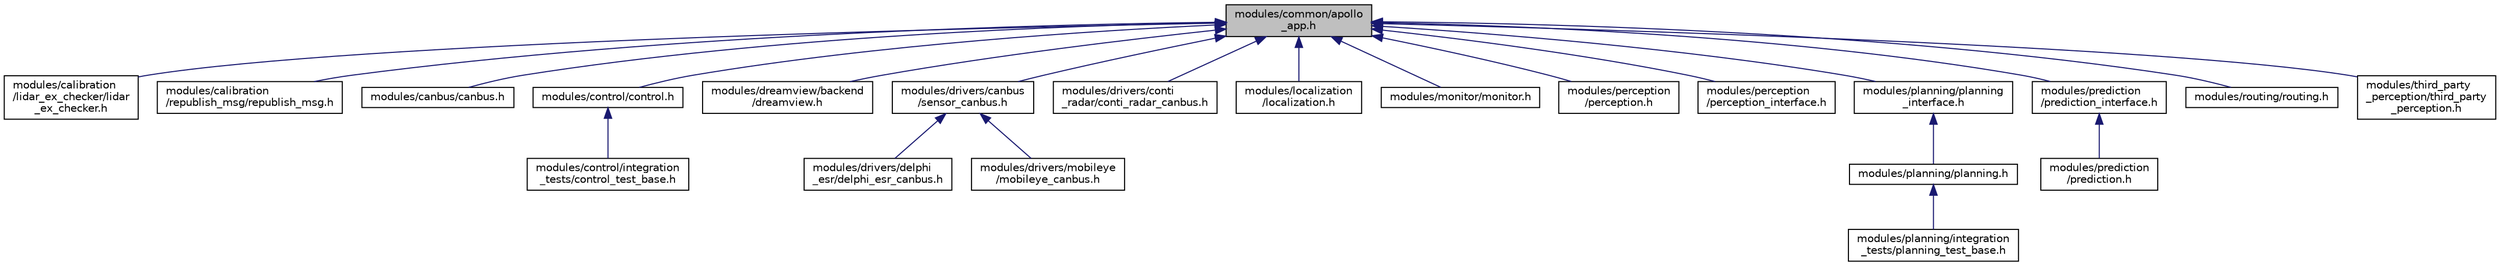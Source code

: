 digraph "modules/common/apollo_app.h"
{
  edge [fontname="Helvetica",fontsize="10",labelfontname="Helvetica",labelfontsize="10"];
  node [fontname="Helvetica",fontsize="10",shape=record];
  Node11 [label="modules/common/apollo\l_app.h",height=0.2,width=0.4,color="black", fillcolor="grey75", style="filled", fontcolor="black"];
  Node11 -> Node12 [dir="back",color="midnightblue",fontsize="10",style="solid",fontname="Helvetica"];
  Node12 [label="modules/calibration\l/lidar_ex_checker/lidar\l_ex_checker.h",height=0.2,width=0.4,color="black", fillcolor="white", style="filled",URL="$lidar__ex__checker_8h.html"];
  Node11 -> Node13 [dir="back",color="midnightblue",fontsize="10",style="solid",fontname="Helvetica"];
  Node13 [label="modules/calibration\l/republish_msg/republish_msg.h",height=0.2,width=0.4,color="black", fillcolor="white", style="filled",URL="$republish__msg_8h.html"];
  Node11 -> Node14 [dir="back",color="midnightblue",fontsize="10",style="solid",fontname="Helvetica"];
  Node14 [label="modules/canbus/canbus.h",height=0.2,width=0.4,color="black", fillcolor="white", style="filled",URL="$canbus_8h.html"];
  Node11 -> Node15 [dir="back",color="midnightblue",fontsize="10",style="solid",fontname="Helvetica"];
  Node15 [label="modules/control/control.h",height=0.2,width=0.4,color="black", fillcolor="white", style="filled",URL="$control_8h.html"];
  Node15 -> Node16 [dir="back",color="midnightblue",fontsize="10",style="solid",fontname="Helvetica"];
  Node16 [label="modules/control/integration\l_tests/control_test_base.h",height=0.2,width=0.4,color="black", fillcolor="white", style="filled",URL="$control__test__base_8h.html"];
  Node11 -> Node17 [dir="back",color="midnightblue",fontsize="10",style="solid",fontname="Helvetica"];
  Node17 [label="modules/dreamview/backend\l/dreamview.h",height=0.2,width=0.4,color="black", fillcolor="white", style="filled",URL="$dreamview_8h.html"];
  Node11 -> Node18 [dir="back",color="midnightblue",fontsize="10",style="solid",fontname="Helvetica"];
  Node18 [label="modules/drivers/canbus\l/sensor_canbus.h",height=0.2,width=0.4,color="black", fillcolor="white", style="filled",URL="$sensor__canbus_8h.html"];
  Node18 -> Node19 [dir="back",color="midnightblue",fontsize="10",style="solid",fontname="Helvetica"];
  Node19 [label="modules/drivers/delphi\l_esr/delphi_esr_canbus.h",height=0.2,width=0.4,color="black", fillcolor="white", style="filled",URL="$delphi__esr__canbus_8h.html"];
  Node18 -> Node20 [dir="back",color="midnightblue",fontsize="10",style="solid",fontname="Helvetica"];
  Node20 [label="modules/drivers/mobileye\l/mobileye_canbus.h",height=0.2,width=0.4,color="black", fillcolor="white", style="filled",URL="$mobileye__canbus_8h.html"];
  Node11 -> Node21 [dir="back",color="midnightblue",fontsize="10",style="solid",fontname="Helvetica"];
  Node21 [label="modules/drivers/conti\l_radar/conti_radar_canbus.h",height=0.2,width=0.4,color="black", fillcolor="white", style="filled",URL="$conti__radar__canbus_8h.html"];
  Node11 -> Node22 [dir="back",color="midnightblue",fontsize="10",style="solid",fontname="Helvetica"];
  Node22 [label="modules/localization\l/localization.h",height=0.2,width=0.4,color="black", fillcolor="white", style="filled",URL="$localization_8h.html",tooltip="The class of Localization. "];
  Node11 -> Node23 [dir="back",color="midnightblue",fontsize="10",style="solid",fontname="Helvetica"];
  Node23 [label="modules/monitor/monitor.h",height=0.2,width=0.4,color="black", fillcolor="white", style="filled",URL="$monitor_2monitor_8h.html"];
  Node11 -> Node24 [dir="back",color="midnightblue",fontsize="10",style="solid",fontname="Helvetica"];
  Node24 [label="modules/perception\l/perception.h",height=0.2,width=0.4,color="black", fillcolor="white", style="filled",URL="$perception_8h.html"];
  Node11 -> Node25 [dir="back",color="midnightblue",fontsize="10",style="solid",fontname="Helvetica"];
  Node25 [label="modules/perception\l/perception_interface.h",height=0.2,width=0.4,color="black", fillcolor="white", style="filled",URL="$perception__interface_8h.html"];
  Node11 -> Node26 [dir="back",color="midnightblue",fontsize="10",style="solid",fontname="Helvetica"];
  Node26 [label="modules/planning/planning\l_interface.h",height=0.2,width=0.4,color="black", fillcolor="white", style="filled",URL="$planning__interface_8h.html"];
  Node26 -> Node27 [dir="back",color="midnightblue",fontsize="10",style="solid",fontname="Helvetica"];
  Node27 [label="modules/planning/planning.h",height=0.2,width=0.4,color="black", fillcolor="white", style="filled",URL="$planning_8h.html"];
  Node27 -> Node28 [dir="back",color="midnightblue",fontsize="10",style="solid",fontname="Helvetica"];
  Node28 [label="modules/planning/integration\l_tests/planning_test_base.h",height=0.2,width=0.4,color="black", fillcolor="white", style="filled",URL="$planning__test__base_8h.html"];
  Node11 -> Node29 [dir="back",color="midnightblue",fontsize="10",style="solid",fontname="Helvetica"];
  Node29 [label="modules/prediction\l/prediction_interface.h",height=0.2,width=0.4,color="black", fillcolor="white", style="filled",URL="$prediction__interface_8h.html"];
  Node29 -> Node30 [dir="back",color="midnightblue",fontsize="10",style="solid",fontname="Helvetica"];
  Node30 [label="modules/prediction\l/prediction.h",height=0.2,width=0.4,color="black", fillcolor="white", style="filled",URL="$prediction_8h.html"];
  Node11 -> Node31 [dir="back",color="midnightblue",fontsize="10",style="solid",fontname="Helvetica"];
  Node31 [label="modules/routing/routing.h",height=0.2,width=0.4,color="black", fillcolor="white", style="filled",URL="$routing_8h.html"];
  Node11 -> Node32 [dir="back",color="midnightblue",fontsize="10",style="solid",fontname="Helvetica"];
  Node32 [label="modules/third_party\l_perception/third_party\l_perception.h",height=0.2,width=0.4,color="black", fillcolor="white", style="filled",URL="$third__party__perception_8h.html"];
}
